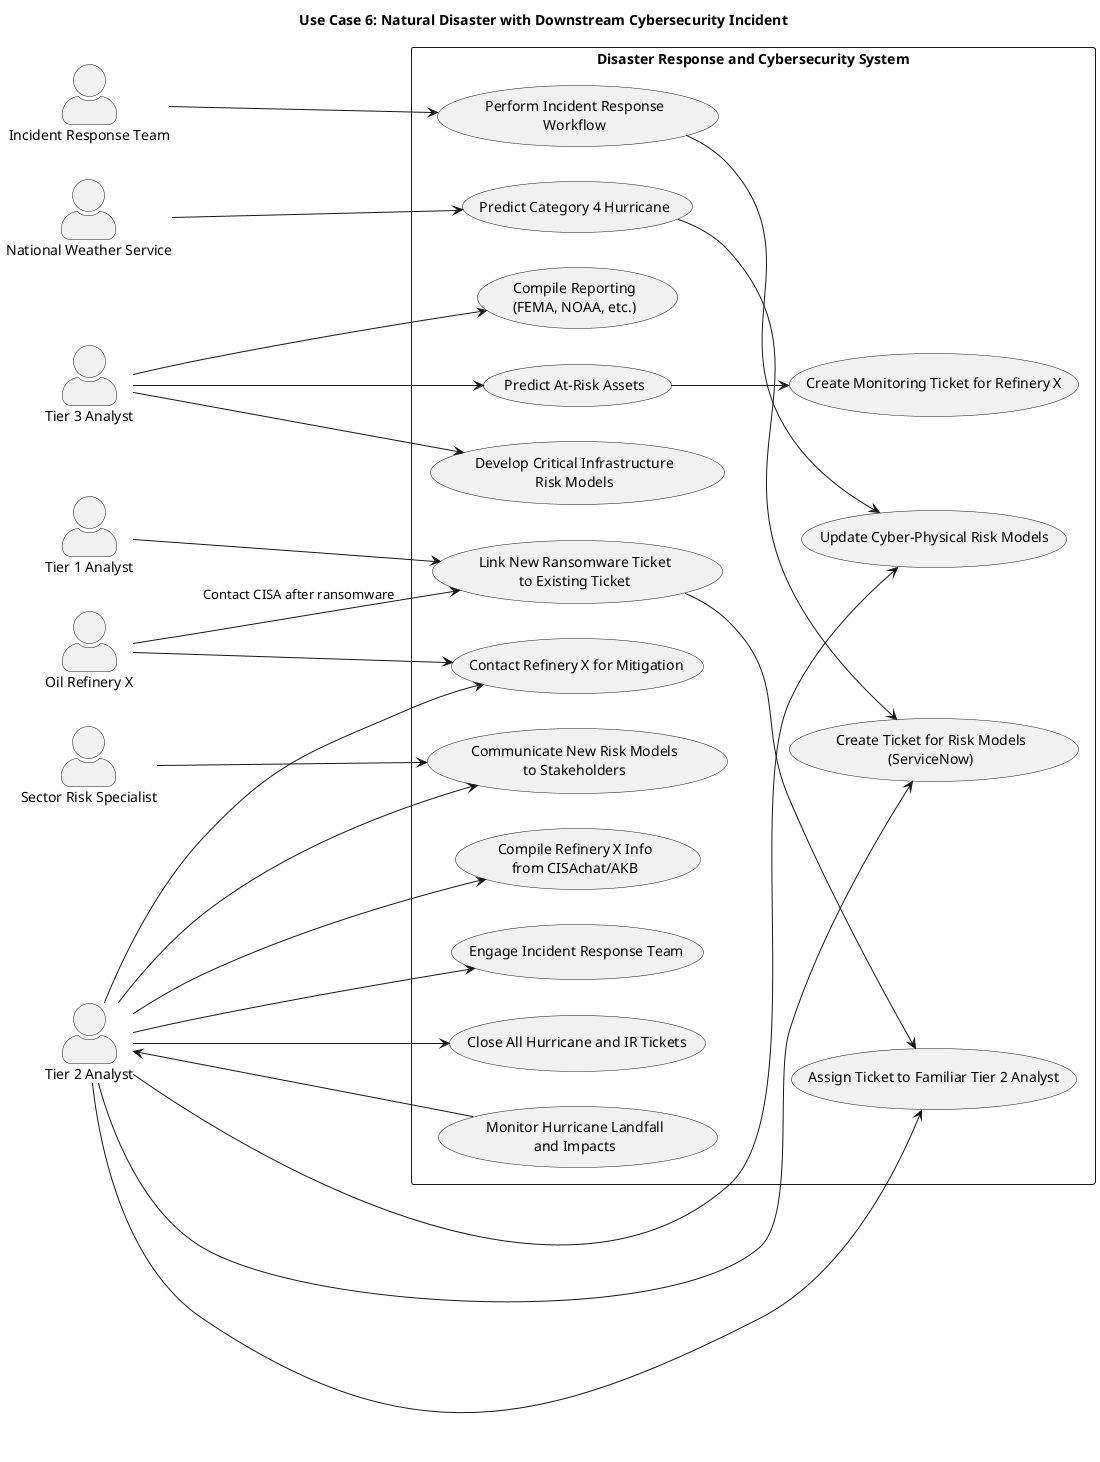 @startuml
	title Use Case 6: Natural Disaster with Downstream Cybersecurity Incident
	
	left to right direction
	skinparam actorStyle awesome
	
	actor "National Weather Service" as NWS
	actor "Oil Refinery X" as Refinery
	actor "Tier 1 Analyst" as T1
	actor "Tier 2 Analyst" as T2
	actor "Tier 3 Analyst" as T3
	actor "Sector Risk Specialist" as SRS
	actor "Incident Response Team" as IRT
	
	rectangle "Disaster Response and Cybersecurity System" {
	
	  usecase "Predict Category 4 Hurricane" as UC1
	  usecase "Create Ticket for Risk Models\n(ServiceNow)" as UC2
	  usecase "Develop Critical Infrastructure\nRisk Models" as UC3
	  usecase "Compile Reporting\n(FEMA, NOAA, etc.)" as UC4
	  usecase "Predict At-Risk Assets" as UC5
	  usecase "Create Monitoring Ticket for Refinery X" as UC6
	  usecase "Compile Refinery X Info\nfrom CISAchat/AKB" as UC7
	  usecase "Contact Refinery X for Mitigation" as UC8
	  usecase "Monitor Hurricane Landfall\nand Impacts" as UC9
	  usecase "Link New Ransomware Ticket\nto Existing Ticket" as UC10
	  usecase "Assign Ticket to Familiar Tier 2 Analyst" as UC11
	  usecase "Engage Incident Response Team" as UC12
	  usecase "Perform Incident Response\nWorkflow" as UC13
	  usecase "Update Cyber-Physical Risk Models" as UC14
	  usecase "Communicate New Risk Models\nto Stakeholders" as UC15
	  usecase "Close All Hurricane and IR Tickets" as UC16
	
	}
	
	' Relationships
	NWS --> UC1
	UC1 --> UC2
	
	T2 --> UC2
	T3 --> UC3
	T3 --> UC4
	T3 --> UC5
	UC5 --> UC6
	
	T2 --> UC7
	T2 --> UC8
	
	Refinery --> UC8
	
	UC9 --> T2
	
	Refinery --> UC10 : Contact CISA after ransomware
	T1 --> UC10
	UC10 --> UC11
	
	T2 --> UC11
	T2 --> UC12
	IRT --> UC13
	UC13 --> UC14
	T2 --> UC14
	T2 --> UC15
	SRS --> UC15
	T2 --> UC16

@enduml
